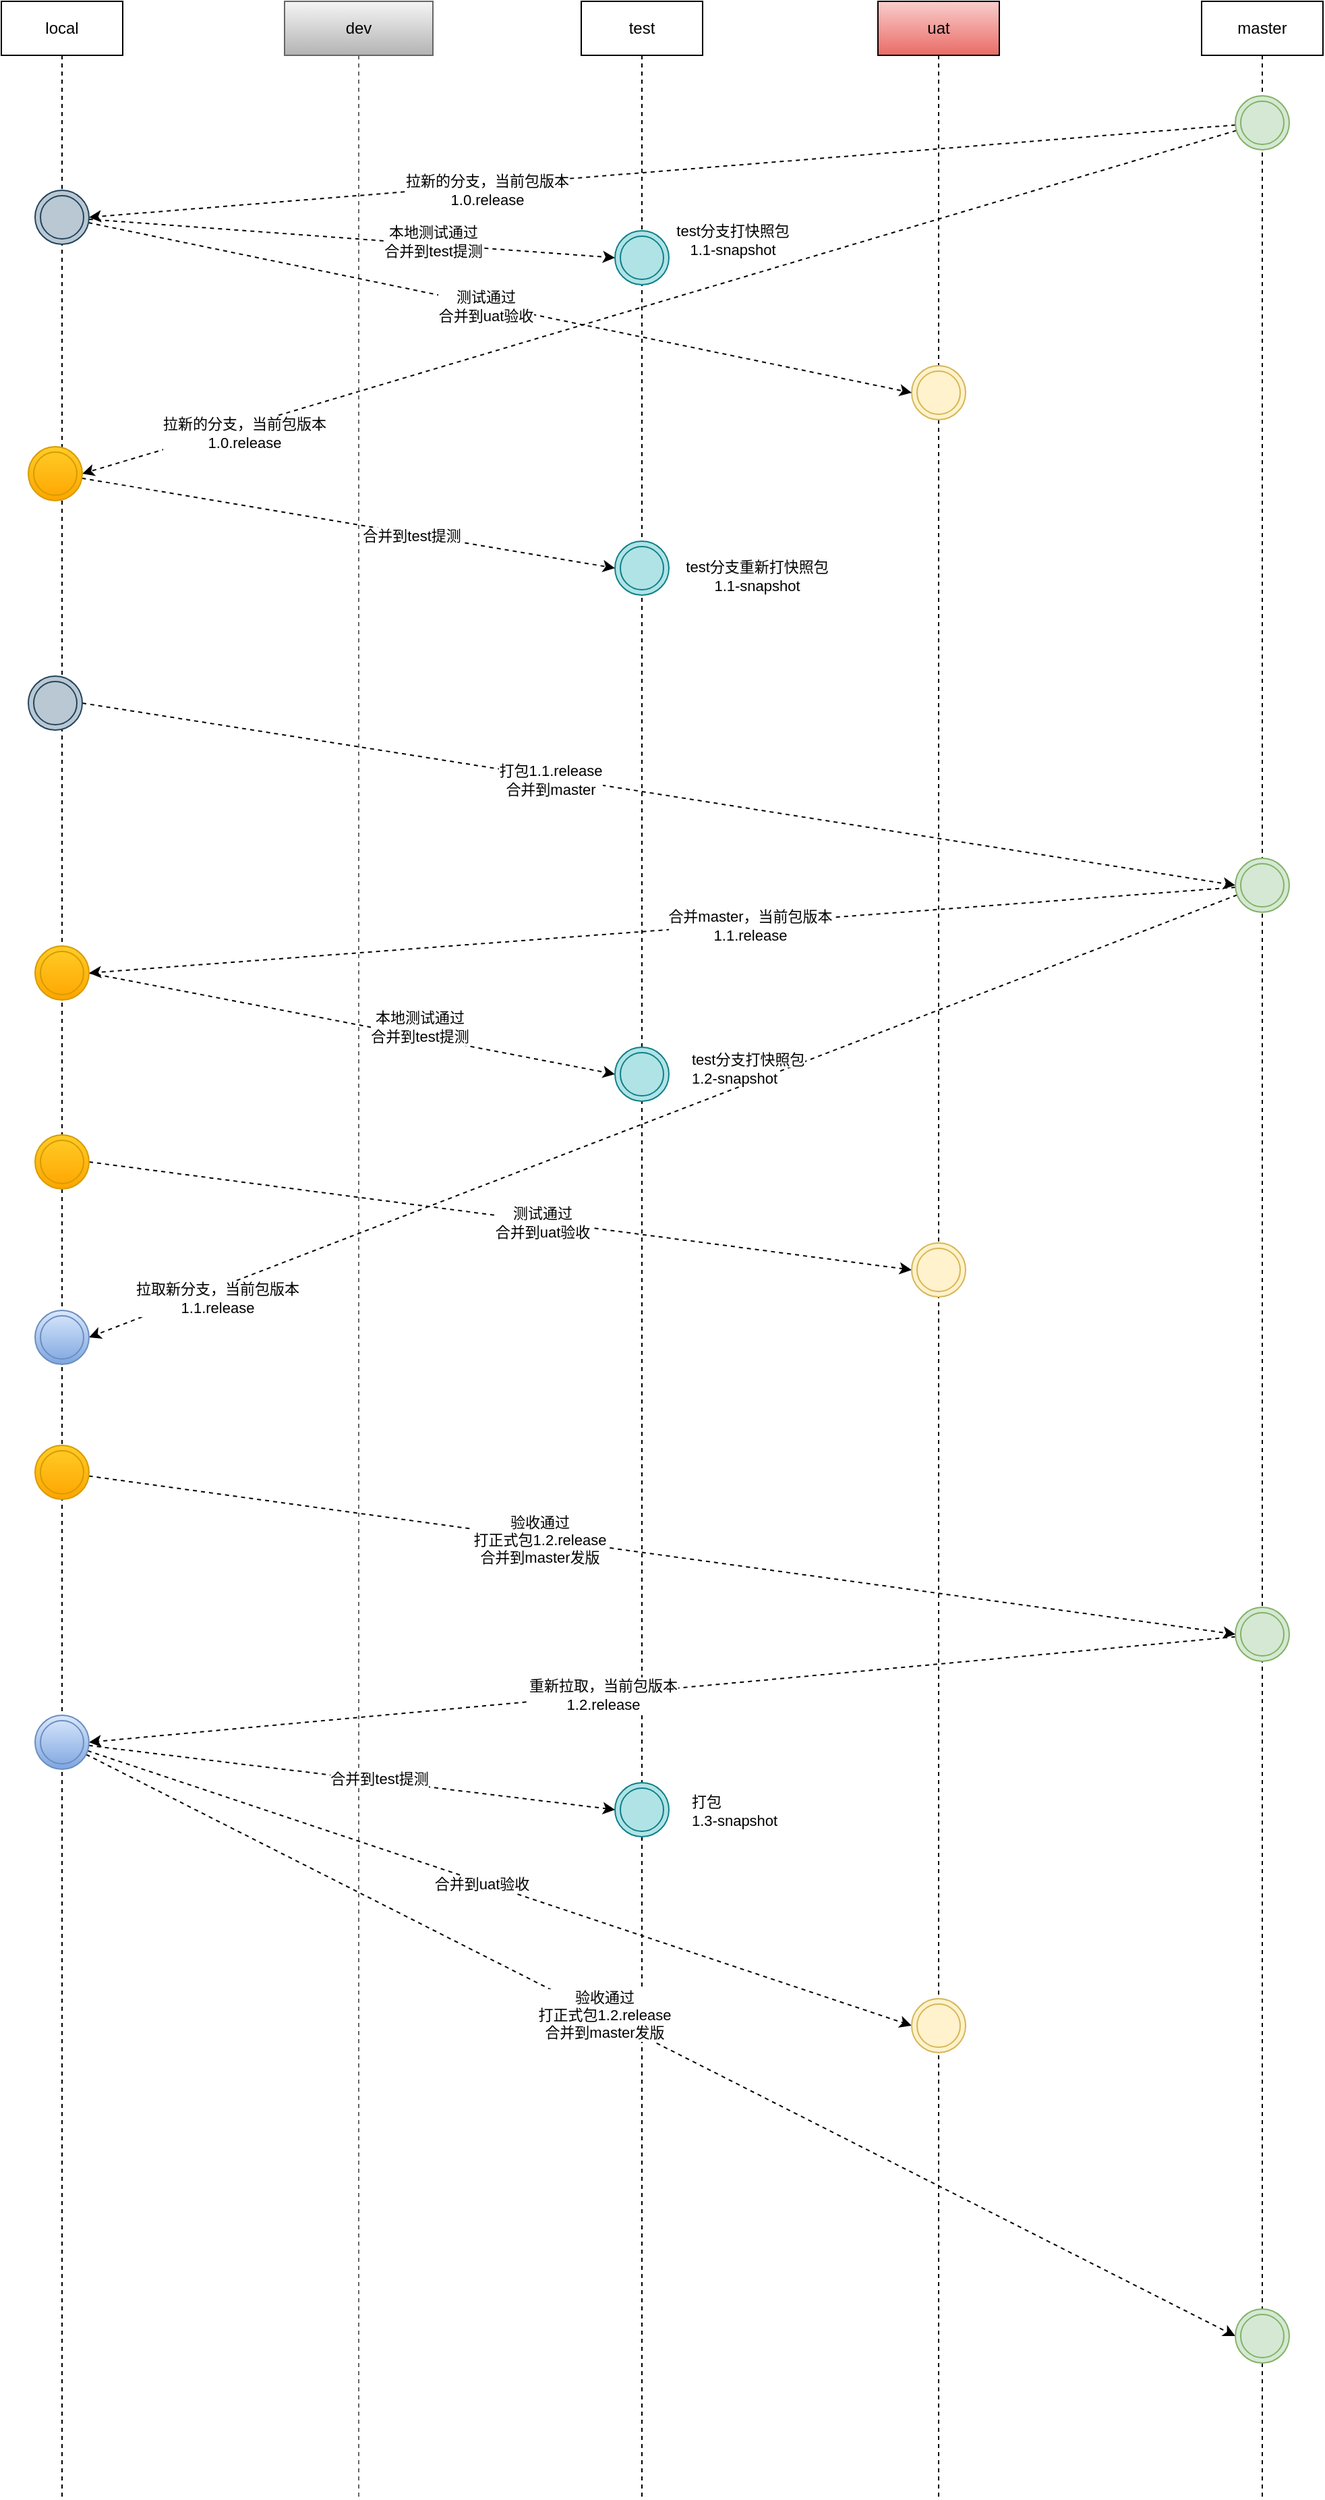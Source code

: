 <mxfile version="21.5.2" type="github">
  <diagram name="第 1 页" id="kWR0HwdJ2AVIR2OB0LP1">
    <mxGraphModel dx="2112" dy="1939" grid="1" gridSize="10" guides="1" tooltips="1" connect="1" arrows="1" fold="1" page="1" pageScale="1" pageWidth="827" pageHeight="1169" math="0" shadow="0">
      <root>
        <mxCell id="0" />
        <mxCell id="1" parent="0" />
        <mxCell id="gUCkD3Z5L_mQMOncsRFA-1" value="test" style="shape=umlLifeline;perimeter=lifelinePerimeter;whiteSpace=wrap;html=1;container=1;dropTarget=0;collapsible=0;recursiveResize=0;outlineConnect=0;portConstraint=eastwest;newEdgeStyle={&quot;edgeStyle&quot;:&quot;elbowEdgeStyle&quot;,&quot;elbow&quot;:&quot;vertical&quot;,&quot;curved&quot;:0,&quot;rounded&quot;:0};" vertex="1" parent="1">
          <mxGeometry x="50" y="-70" width="90" height="1850" as="geometry" />
        </mxCell>
        <mxCell id="gUCkD3Z5L_mQMOncsRFA-2" value="uat" style="shape=umlLifeline;perimeter=lifelinePerimeter;whiteSpace=wrap;html=1;container=1;dropTarget=0;collapsible=0;recursiveResize=0;outlineConnect=0;portConstraint=eastwest;newEdgeStyle={&quot;edgeStyle&quot;:&quot;elbowEdgeStyle&quot;,&quot;elbow&quot;:&quot;vertical&quot;,&quot;curved&quot;:0,&quot;rounded&quot;:0};fillColor=#f8cecc;gradientColor=#ea6b66;strokeColor=#000000;" vertex="1" parent="1">
          <mxGeometry x="270" y="-70" width="90" height="1850" as="geometry" />
        </mxCell>
        <mxCell id="gUCkD3Z5L_mQMOncsRFA-3" value="master" style="shape=umlLifeline;perimeter=lifelinePerimeter;whiteSpace=wrap;html=1;container=1;dropTarget=0;collapsible=0;recursiveResize=0;outlineConnect=0;portConstraint=eastwest;newEdgeStyle={&quot;edgeStyle&quot;:&quot;elbowEdgeStyle&quot;,&quot;elbow&quot;:&quot;vertical&quot;,&quot;curved&quot;:0,&quot;rounded&quot;:0};" vertex="1" parent="1">
          <mxGeometry x="510" y="-70" width="90" height="1850" as="geometry" />
        </mxCell>
        <mxCell id="gUCkD3Z5L_mQMOncsRFA-4" value="" style="ellipse;shape=doubleEllipse;whiteSpace=wrap;html=1;aspect=fixed;fillColor=#b0e3e6;strokeColor=#0e8088;" vertex="1" parent="1">
          <mxGeometry x="75" y="100" width="40" height="40" as="geometry" />
        </mxCell>
        <mxCell id="gUCkD3Z5L_mQMOncsRFA-5" value="" style="ellipse;shape=doubleEllipse;whiteSpace=wrap;html=1;aspect=fixed;fillColor=#fff2cc;strokeColor=#d6b656;" vertex="1" parent="1">
          <mxGeometry x="295" y="200" width="40" height="40" as="geometry" />
        </mxCell>
        <mxCell id="gUCkD3Z5L_mQMOncsRFA-10" style="rounded=0;orthogonalLoop=1;jettySize=auto;html=1;entryX=1;entryY=0.5;entryDx=0;entryDy=0;dashed=1;" edge="1" parent="1" source="gUCkD3Z5L_mQMOncsRFA-6" target="gUCkD3Z5L_mQMOncsRFA-20">
          <mxGeometry relative="1" as="geometry">
            <mxPoint x="-110" y="110" as="targetPoint" />
          </mxGeometry>
        </mxCell>
        <mxCell id="gUCkD3Z5L_mQMOncsRFA-136" value="拉新的分支，当前包版本&lt;br&gt;1.0.release" style="edgeLabel;html=1;align=center;verticalAlign=middle;resizable=0;points=[];" vertex="1" connectable="0" parent="gUCkD3Z5L_mQMOncsRFA-10">
          <mxGeometry x="-0.135" y="2" relative="1" as="geometry">
            <mxPoint x="-188" y="17" as="offset" />
          </mxGeometry>
        </mxCell>
        <mxCell id="gUCkD3Z5L_mQMOncsRFA-12" style="rounded=0;orthogonalLoop=1;jettySize=auto;html=1;entryX=1;entryY=0.5;entryDx=0;entryDy=0;dashed=1;" edge="1" parent="1" source="gUCkD3Z5L_mQMOncsRFA-6" target="gUCkD3Z5L_mQMOncsRFA-21">
          <mxGeometry relative="1" as="geometry">
            <mxPoint x="-110" y="280" as="targetPoint" />
          </mxGeometry>
        </mxCell>
        <mxCell id="gUCkD3Z5L_mQMOncsRFA-150" value="拉新的分支，当前包版本&lt;br style=&quot;border-color: var(--border-color);&quot;&gt;1.0.release" style="edgeLabel;html=1;align=center;verticalAlign=middle;resizable=0;points=[];" vertex="1" connectable="0" parent="gUCkD3Z5L_mQMOncsRFA-12">
          <mxGeometry x="0.102" y="1" relative="1" as="geometry">
            <mxPoint x="-265" y="83" as="offset" />
          </mxGeometry>
        </mxCell>
        <mxCell id="gUCkD3Z5L_mQMOncsRFA-6" value="" style="ellipse;shape=doubleEllipse;whiteSpace=wrap;html=1;aspect=fixed;fillColor=#d5e8d4;strokeColor=#82b366;" vertex="1" parent="1">
          <mxGeometry x="535" width="40" height="40" as="geometry" />
        </mxCell>
        <mxCell id="gUCkD3Z5L_mQMOncsRFA-8" value="dev" style="shape=umlLifeline;perimeter=lifelinePerimeter;whiteSpace=wrap;html=1;container=1;dropTarget=0;collapsible=0;recursiveResize=0;outlineConnect=0;portConstraint=eastwest;newEdgeStyle={&quot;edgeStyle&quot;:&quot;elbowEdgeStyle&quot;,&quot;elbow&quot;:&quot;vertical&quot;,&quot;curved&quot;:0,&quot;rounded&quot;:0};fillColor=#f5f5f5;gradientColor=#b3b3b3;strokeColor=#666666;" vertex="1" parent="1">
          <mxGeometry x="-170" y="-70" width="110" height="1850" as="geometry" />
        </mxCell>
        <mxCell id="gUCkD3Z5L_mQMOncsRFA-14" value="" style="ellipse;shape=doubleEllipse;whiteSpace=wrap;html=1;aspect=fixed;fillColor=#b0e3e6;strokeColor=#0e8088;" vertex="1" parent="1">
          <mxGeometry x="75" y="330" width="40" height="40" as="geometry" />
        </mxCell>
        <mxCell id="gUCkD3Z5L_mQMOncsRFA-19" value="local" style="shape=umlLifeline;perimeter=lifelinePerimeter;whiteSpace=wrap;html=1;container=1;dropTarget=0;collapsible=0;recursiveResize=0;outlineConnect=0;portConstraint=eastwest;newEdgeStyle={&quot;edgeStyle&quot;:&quot;elbowEdgeStyle&quot;,&quot;elbow&quot;:&quot;vertical&quot;,&quot;curved&quot;:0,&quot;rounded&quot;:0};" vertex="1" parent="1">
          <mxGeometry x="-380" y="-70" width="90" height="1850" as="geometry" />
        </mxCell>
        <mxCell id="gUCkD3Z5L_mQMOncsRFA-23" style="rounded=0;orthogonalLoop=1;jettySize=auto;html=1;dashed=1;entryX=0;entryY=0.5;entryDx=0;entryDy=0;" edge="1" parent="1" source="gUCkD3Z5L_mQMOncsRFA-20" target="gUCkD3Z5L_mQMOncsRFA-4">
          <mxGeometry relative="1" as="geometry">
            <mxPoint x="-148.927" y="173.537" as="targetPoint" />
          </mxGeometry>
        </mxCell>
        <mxCell id="gUCkD3Z5L_mQMOncsRFA-135" value="本地测试通过&lt;br&gt;合并到test提测" style="edgeLabel;html=1;align=center;verticalAlign=middle;resizable=0;points=[];" vertex="1" connectable="0" parent="gUCkD3Z5L_mQMOncsRFA-23">
          <mxGeometry x="0.3" y="2" relative="1" as="geometry">
            <mxPoint x="1" as="offset" />
          </mxGeometry>
        </mxCell>
        <mxCell id="gUCkD3Z5L_mQMOncsRFA-30" style="rounded=0;orthogonalLoop=1;jettySize=auto;html=1;entryX=0;entryY=0.5;entryDx=0;entryDy=0;dashed=1;" edge="1" parent="1" source="gUCkD3Z5L_mQMOncsRFA-20" target="gUCkD3Z5L_mQMOncsRFA-5">
          <mxGeometry relative="1" as="geometry" />
        </mxCell>
        <mxCell id="gUCkD3Z5L_mQMOncsRFA-134" value="测试通过&lt;br&gt;合并到uat验收" style="edgeLabel;html=1;align=center;verticalAlign=middle;resizable=0;points=[];" vertex="1" connectable="0" parent="gUCkD3Z5L_mQMOncsRFA-30">
          <mxGeometry x="0.13" y="-1" relative="1" as="geometry">
            <mxPoint x="-50" y="-10" as="offset" />
          </mxGeometry>
        </mxCell>
        <mxCell id="gUCkD3Z5L_mQMOncsRFA-114" style="rounded=0;orthogonalLoop=1;jettySize=auto;html=1;entryX=0;entryY=0.5;entryDx=0;entryDy=0;dashed=1;exitX=1;exitY=0.5;exitDx=0;exitDy=0;" edge="1" parent="1" source="gUCkD3Z5L_mQMOncsRFA-133" target="gUCkD3Z5L_mQMOncsRFA-32">
          <mxGeometry relative="1" as="geometry">
            <mxPoint x="295" y="360" as="targetPoint" />
          </mxGeometry>
        </mxCell>
        <mxCell id="gUCkD3Z5L_mQMOncsRFA-117" value="打包1.1.release&lt;br&gt;合并到master" style="edgeLabel;html=1;align=center;verticalAlign=middle;resizable=0;points=[];" vertex="1" connectable="0" parent="gUCkD3Z5L_mQMOncsRFA-114">
          <mxGeometry x="-0.222" y="-1" relative="1" as="geometry">
            <mxPoint x="15" y="3" as="offset" />
          </mxGeometry>
        </mxCell>
        <mxCell id="gUCkD3Z5L_mQMOncsRFA-20" value="" style="ellipse;shape=doubleEllipse;whiteSpace=wrap;html=1;aspect=fixed;fillColor=#bac8d3;strokeColor=#23445d;" vertex="1" parent="1">
          <mxGeometry x="-355" y="70" width="40" height="40" as="geometry" />
        </mxCell>
        <mxCell id="gUCkD3Z5L_mQMOncsRFA-25" style="rounded=0;orthogonalLoop=1;jettySize=auto;html=1;entryX=0;entryY=0.5;entryDx=0;entryDy=0;dashed=1;" edge="1" parent="1" source="gUCkD3Z5L_mQMOncsRFA-21" target="gUCkD3Z5L_mQMOncsRFA-14">
          <mxGeometry relative="1" as="geometry">
            <mxPoint x="-150" y="735.16" as="targetPoint" />
          </mxGeometry>
        </mxCell>
        <mxCell id="gUCkD3Z5L_mQMOncsRFA-138" value="合并到test提测" style="edgeLabel;html=1;align=center;verticalAlign=middle;resizable=0;points=[];" vertex="1" connectable="0" parent="gUCkD3Z5L_mQMOncsRFA-25">
          <mxGeometry x="0.236" y="-1" relative="1" as="geometry">
            <mxPoint as="offset" />
          </mxGeometry>
        </mxCell>
        <mxCell id="gUCkD3Z5L_mQMOncsRFA-36" style="rounded=0;orthogonalLoop=1;jettySize=auto;html=1;entryX=0;entryY=0.5;entryDx=0;entryDy=0;dashed=1;exitX=1;exitY=0.5;exitDx=0;exitDy=0;strokeColor=#000000;" edge="1" parent="1" source="gUCkD3Z5L_mQMOncsRFA-140" target="gUCkD3Z5L_mQMOncsRFA-35">
          <mxGeometry relative="1" as="geometry" />
        </mxCell>
        <mxCell id="gUCkD3Z5L_mQMOncsRFA-131" value="测试通过&lt;br&gt;合并到uat验收" style="edgeLabel;html=1;align=center;verticalAlign=middle;resizable=0;points=[];" vertex="1" connectable="0" parent="gUCkD3Z5L_mQMOncsRFA-36">
          <mxGeometry x="0.0" y="-4" relative="1" as="geometry">
            <mxPoint x="31" y="1" as="offset" />
          </mxGeometry>
        </mxCell>
        <mxCell id="gUCkD3Z5L_mQMOncsRFA-124" style="rounded=0;orthogonalLoop=1;jettySize=auto;html=1;entryX=0;entryY=0.5;entryDx=0;entryDy=0;dashed=1;strokeColor=#000000;exitX=1;exitY=0.5;exitDx=0;exitDy=0;" edge="1" parent="1" source="gUCkD3Z5L_mQMOncsRFA-132" target="gUCkD3Z5L_mQMOncsRFA-123">
          <mxGeometry relative="1" as="geometry" />
        </mxCell>
        <mxCell id="gUCkD3Z5L_mQMOncsRFA-139" value="本地测试通过&lt;br&gt;合并到test提测" style="edgeLabel;html=1;align=center;verticalAlign=middle;resizable=0;points=[];" vertex="1" connectable="0" parent="gUCkD3Z5L_mQMOncsRFA-124">
          <mxGeometry x="0.245" y="-1" relative="1" as="geometry">
            <mxPoint x="2" y="-8" as="offset" />
          </mxGeometry>
        </mxCell>
        <mxCell id="gUCkD3Z5L_mQMOncsRFA-21" value="" style="ellipse;shape=doubleEllipse;whiteSpace=wrap;html=1;aspect=fixed;fillColor=#ffcd28;strokeColor=#d79b00;gradientColor=#ffa500;" vertex="1" parent="1">
          <mxGeometry x="-360" y="260" width="40" height="40" as="geometry" />
        </mxCell>
        <mxCell id="gUCkD3Z5L_mQMOncsRFA-120" style="rounded=0;orthogonalLoop=1;jettySize=auto;html=1;entryX=1;entryY=0.5;entryDx=0;entryDy=0;dashed=1;" edge="1" parent="1" source="gUCkD3Z5L_mQMOncsRFA-32" target="gUCkD3Z5L_mQMOncsRFA-119">
          <mxGeometry relative="1" as="geometry" />
        </mxCell>
        <mxCell id="gUCkD3Z5L_mQMOncsRFA-141" value="拉取新分支，当前包版本&lt;br style=&quot;border-color: var(--border-color);&quot;&gt;1.1.release" style="edgeLabel;html=1;align=center;verticalAlign=middle;resizable=0;points=[];" vertex="1" connectable="0" parent="gUCkD3Z5L_mQMOncsRFA-120">
          <mxGeometry x="-0.195" y="-3" relative="1" as="geometry">
            <mxPoint x="-413" y="169" as="offset" />
          </mxGeometry>
        </mxCell>
        <mxCell id="gUCkD3Z5L_mQMOncsRFA-122" style="rounded=0;orthogonalLoop=1;jettySize=auto;html=1;entryX=1;entryY=0.5;entryDx=0;entryDy=0;dashed=1;strokeColor=#000000;" edge="1" parent="1" source="gUCkD3Z5L_mQMOncsRFA-32" target="gUCkD3Z5L_mQMOncsRFA-132">
          <mxGeometry relative="1" as="geometry" />
        </mxCell>
        <mxCell id="gUCkD3Z5L_mQMOncsRFA-137" value="合并master，当前包版本&lt;br&gt;1.1.release" style="edgeLabel;html=1;align=center;verticalAlign=middle;resizable=0;points=[];" vertex="1" connectable="0" parent="gUCkD3Z5L_mQMOncsRFA-122">
          <mxGeometry x="-0.152" y="1" relative="1" as="geometry">
            <mxPoint as="offset" />
          </mxGeometry>
        </mxCell>
        <mxCell id="gUCkD3Z5L_mQMOncsRFA-32" value="" style="ellipse;shape=doubleEllipse;whiteSpace=wrap;html=1;aspect=fixed;fillColor=#d5e8d4;strokeColor=#82b366;" vertex="1" parent="1">
          <mxGeometry x="535" y="565" width="40" height="40" as="geometry" />
        </mxCell>
        <mxCell id="gUCkD3Z5L_mQMOncsRFA-35" value="" style="ellipse;shape=doubleEllipse;whiteSpace=wrap;html=1;aspect=fixed;fillColor=#fff2cc;strokeColor=#d6b656;" vertex="1" parent="1">
          <mxGeometry x="295" y="850" width="40" height="40" as="geometry" />
        </mxCell>
        <mxCell id="gUCkD3Z5L_mQMOncsRFA-145" style="rounded=0;orthogonalLoop=1;jettySize=auto;html=1;entryX=1;entryY=0.5;entryDx=0;entryDy=0;dashed=1;" edge="1" parent="1" source="gUCkD3Z5L_mQMOncsRFA-42" target="gUCkD3Z5L_mQMOncsRFA-144">
          <mxGeometry relative="1" as="geometry" />
        </mxCell>
        <mxCell id="gUCkD3Z5L_mQMOncsRFA-146" value="重新拉取，当前包版本&lt;br&gt;1.2.release" style="edgeLabel;html=1;align=center;verticalAlign=middle;resizable=0;points=[];" vertex="1" connectable="0" parent="gUCkD3Z5L_mQMOncsRFA-145">
          <mxGeometry x="0.103" y="-1" relative="1" as="geometry">
            <mxPoint y="1" as="offset" />
          </mxGeometry>
        </mxCell>
        <mxCell id="gUCkD3Z5L_mQMOncsRFA-42" value="" style="ellipse;shape=doubleEllipse;whiteSpace=wrap;html=1;aspect=fixed;fillColor=#d5e8d4;strokeColor=#82b366;" vertex="1" parent="1">
          <mxGeometry x="535" y="1120" width="40" height="40" as="geometry" />
        </mxCell>
        <mxCell id="gUCkD3Z5L_mQMOncsRFA-90" value="test分支重新打快照包&lt;br style=&quot;border-color: var(--border-color);&quot;&gt;1.1-snapshot" style="edgeLabel;html=1;align=center;verticalAlign=middle;resizable=0;points=[];" vertex="1" connectable="0" parent="1">
          <mxGeometry x="190.004" y="350.002" as="geometry">
            <mxPoint x="-10" y="6" as="offset" />
          </mxGeometry>
        </mxCell>
        <mxCell id="gUCkD3Z5L_mQMOncsRFA-100" value="test分支打快照包&lt;br&gt;1.1-snapshot" style="edgeLabel;html=1;align=center;verticalAlign=middle;resizable=0;points=[];" vertex="1" connectable="0" parent="1">
          <mxGeometry x="170.0" y="130.004" as="geometry">
            <mxPoint x="-8" y="-23" as="offset" />
          </mxGeometry>
        </mxCell>
        <mxCell id="gUCkD3Z5L_mQMOncsRFA-119" value="" style="ellipse;shape=doubleEllipse;whiteSpace=wrap;html=1;aspect=fixed;fillColor=#dae8fc;strokeColor=#6c8ebf;gradientColor=#7ea6e0;" vertex="1" parent="1">
          <mxGeometry x="-355" y="900" width="40" height="40" as="geometry" />
        </mxCell>
        <mxCell id="gUCkD3Z5L_mQMOncsRFA-123" value="" style="ellipse;shape=doubleEllipse;whiteSpace=wrap;html=1;aspect=fixed;fillColor=#b0e3e6;strokeColor=#0e8088;" vertex="1" parent="1">
          <mxGeometry x="75" y="705" width="40" height="40" as="geometry" />
        </mxCell>
        <mxCell id="gUCkD3Z5L_mQMOncsRFA-126" value="&lt;span style=&quot;color: rgb(0, 0, 0); font-family: Helvetica; font-size: 11px; font-style: normal; font-variant-ligatures: normal; font-variant-caps: normal; font-weight: 400; letter-spacing: normal; orphans: 2; text-align: center; text-indent: 0px; text-transform: none; widows: 2; word-spacing: 0px; -webkit-text-stroke-width: 0px; background-color: rgb(255, 255, 255); text-decoration-thickness: initial; text-decoration-style: initial; text-decoration-color: initial; float: none; display: inline !important;&quot;&gt;test分支打快照包&lt;/span&gt;&lt;br style=&quot;border-color: var(--border-color); color: rgb(0, 0, 0); font-family: Helvetica; font-size: 11px; font-style: normal; font-variant-ligatures: normal; font-variant-caps: normal; font-weight: 400; letter-spacing: normal; orphans: 2; text-align: center; text-indent: 0px; text-transform: none; widows: 2; word-spacing: 0px; -webkit-text-stroke-width: 0px; text-decoration-thickness: initial; text-decoration-style: initial; text-decoration-color: initial;&quot;&gt;&lt;span style=&quot;color: rgb(0, 0, 0); font-family: Helvetica; font-size: 11px; font-style: normal; font-variant-ligatures: normal; font-variant-caps: normal; font-weight: 400; letter-spacing: normal; orphans: 2; text-align: center; text-indent: 0px; text-transform: none; widows: 2; word-spacing: 0px; -webkit-text-stroke-width: 0px; background-color: rgb(255, 255, 255); text-decoration-thickness: initial; text-decoration-style: initial; text-decoration-color: initial; float: none; display: inline !important;&quot;&gt;1.2-snapshot&lt;/span&gt;" style="text;whiteSpace=wrap;html=1;" vertex="1" parent="1">
          <mxGeometry x="130" y="700" width="100" height="50" as="geometry" />
        </mxCell>
        <mxCell id="gUCkD3Z5L_mQMOncsRFA-128" value="" style="ellipse;shape=doubleEllipse;whiteSpace=wrap;html=1;aspect=fixed;fillColor=#b0e3e6;strokeColor=#0e8088;" vertex="1" parent="1">
          <mxGeometry x="75" y="1250" width="40" height="40" as="geometry" />
        </mxCell>
        <mxCell id="gUCkD3Z5L_mQMOncsRFA-130" value="&lt;span style=&quot;color: rgb(0, 0, 0); font-family: Helvetica; font-size: 11px; font-style: normal; font-variant-ligatures: normal; font-variant-caps: normal; font-weight: 400; letter-spacing: normal; orphans: 2; text-align: center; text-indent: 0px; text-transform: none; widows: 2; word-spacing: 0px; -webkit-text-stroke-width: 0px; background-color: rgb(255, 255, 255); text-decoration-thickness: initial; text-decoration-style: initial; text-decoration-color: initial; float: none; display: inline !important;&quot;&gt;打包&lt;/span&gt;&lt;br style=&quot;border-color: var(--border-color); color: rgb(0, 0, 0); font-family: Helvetica; font-size: 11px; font-style: normal; font-variant-ligatures: normal; font-variant-caps: normal; font-weight: 400; letter-spacing: normal; orphans: 2; text-align: center; text-indent: 0px; text-transform: none; widows: 2; word-spacing: 0px; -webkit-text-stroke-width: 0px; text-decoration-thickness: initial; text-decoration-style: initial; text-decoration-color: initial;&quot;&gt;&lt;span style=&quot;color: rgb(0, 0, 0); font-family: Helvetica; font-size: 11px; font-style: normal; font-variant-ligatures: normal; font-variant-caps: normal; font-weight: 400; letter-spacing: normal; orphans: 2; text-align: center; text-indent: 0px; text-transform: none; widows: 2; word-spacing: 0px; -webkit-text-stroke-width: 0px; background-color: rgb(255, 255, 255); text-decoration-thickness: initial; text-decoration-style: initial; text-decoration-color: initial; float: none; display: inline !important;&quot;&gt;1.3-snapshot&lt;/span&gt;" style="text;whiteSpace=wrap;html=1;" vertex="1" parent="1">
          <mxGeometry x="130" y="1250" width="100" height="50" as="geometry" />
        </mxCell>
        <mxCell id="gUCkD3Z5L_mQMOncsRFA-132" value="" style="ellipse;shape=doubleEllipse;whiteSpace=wrap;html=1;aspect=fixed;fillColor=#ffcd28;strokeColor=#d79b00;gradientColor=#ffa500;" vertex="1" parent="1">
          <mxGeometry x="-355" y="630" width="40" height="40" as="geometry" />
        </mxCell>
        <mxCell id="gUCkD3Z5L_mQMOncsRFA-133" value="" style="ellipse;shape=doubleEllipse;whiteSpace=wrap;html=1;aspect=fixed;fillColor=#bac8d3;strokeColor=#23445d;" vertex="1" parent="1">
          <mxGeometry x="-360" y="430" width="40" height="40" as="geometry" />
        </mxCell>
        <mxCell id="gUCkD3Z5L_mQMOncsRFA-140" value="" style="ellipse;shape=doubleEllipse;whiteSpace=wrap;html=1;aspect=fixed;fillColor=#ffcd28;strokeColor=#d79b00;gradientColor=#ffa500;" vertex="1" parent="1">
          <mxGeometry x="-355" y="770" width="40" height="40" as="geometry" />
        </mxCell>
        <mxCell id="gUCkD3Z5L_mQMOncsRFA-148" style="rounded=0;orthogonalLoop=1;jettySize=auto;html=1;entryX=0;entryY=0.5;entryDx=0;entryDy=0;dashed=1;" edge="1" parent="1" source="gUCkD3Z5L_mQMOncsRFA-144" target="gUCkD3Z5L_mQMOncsRFA-128">
          <mxGeometry relative="1" as="geometry" />
        </mxCell>
        <mxCell id="gUCkD3Z5L_mQMOncsRFA-149" value="合并到test提测" style="edgeLabel;html=1;align=center;verticalAlign=middle;resizable=0;points=[];" vertex="1" connectable="0" parent="gUCkD3Z5L_mQMOncsRFA-148">
          <mxGeometry x="0.102" y="1" relative="1" as="geometry">
            <mxPoint y="-1" as="offset" />
          </mxGeometry>
        </mxCell>
        <mxCell id="gUCkD3Z5L_mQMOncsRFA-156" style="rounded=0;orthogonalLoop=1;jettySize=auto;html=1;entryX=0;entryY=0.5;entryDx=0;entryDy=0;dashed=1;" edge="1" parent="1" source="gUCkD3Z5L_mQMOncsRFA-144" target="gUCkD3Z5L_mQMOncsRFA-155">
          <mxGeometry relative="1" as="geometry" />
        </mxCell>
        <mxCell id="gUCkD3Z5L_mQMOncsRFA-157" value="合并到uat验收" style="edgeLabel;html=1;align=center;verticalAlign=middle;resizable=0;points=[];" vertex="1" connectable="0" parent="gUCkD3Z5L_mQMOncsRFA-156">
          <mxGeometry x="-0.043" y="-1" relative="1" as="geometry">
            <mxPoint as="offset" />
          </mxGeometry>
        </mxCell>
        <mxCell id="gUCkD3Z5L_mQMOncsRFA-169" style="rounded=0;orthogonalLoop=1;jettySize=auto;html=1;entryX=0;entryY=0.5;entryDx=0;entryDy=0;dashed=1;" edge="1" parent="1" source="gUCkD3Z5L_mQMOncsRFA-144" target="gUCkD3Z5L_mQMOncsRFA-160">
          <mxGeometry relative="1" as="geometry" />
        </mxCell>
        <mxCell id="gUCkD3Z5L_mQMOncsRFA-170" value="验收通过&lt;br style=&quot;border-color: var(--border-color);&quot;&gt;打正式包1.2.release&lt;br style=&quot;border-color: var(--border-color);&quot;&gt;合并到master发版" style="edgeLabel;html=1;align=center;verticalAlign=middle;resizable=0;points=[];" vertex="1" connectable="0" parent="gUCkD3Z5L_mQMOncsRFA-169">
          <mxGeometry x="-0.1" y="1" relative="1" as="geometry">
            <mxPoint as="offset" />
          </mxGeometry>
        </mxCell>
        <mxCell id="gUCkD3Z5L_mQMOncsRFA-144" value="" style="ellipse;shape=doubleEllipse;whiteSpace=wrap;html=1;aspect=fixed;fillColor=#dae8fc;strokeColor=#6c8ebf;gradientColor=#7ea6e0;" vertex="1" parent="1">
          <mxGeometry x="-355" y="1200" width="40" height="40" as="geometry" />
        </mxCell>
        <mxCell id="gUCkD3Z5L_mQMOncsRFA-155" value="" style="ellipse;shape=doubleEllipse;whiteSpace=wrap;html=1;aspect=fixed;fillColor=#fff2cc;strokeColor=#d6b656;" vertex="1" parent="1">
          <mxGeometry x="295" y="1410" width="40" height="40" as="geometry" />
        </mxCell>
        <mxCell id="gUCkD3Z5L_mQMOncsRFA-160" value="" style="ellipse;shape=doubleEllipse;whiteSpace=wrap;html=1;aspect=fixed;fillColor=#d5e8d4;strokeColor=#82b366;" vertex="1" parent="1">
          <mxGeometry x="535" y="1640" width="40" height="40" as="geometry" />
        </mxCell>
        <mxCell id="gUCkD3Z5L_mQMOncsRFA-164" style="rounded=0;orthogonalLoop=1;jettySize=auto;html=1;entryX=0;entryY=0.5;entryDx=0;entryDy=0;dashed=1;" edge="1" parent="1" source="gUCkD3Z5L_mQMOncsRFA-163" target="gUCkD3Z5L_mQMOncsRFA-42">
          <mxGeometry relative="1" as="geometry" />
        </mxCell>
        <mxCell id="gUCkD3Z5L_mQMOncsRFA-166" value="验收通过&lt;br&gt;打正式包1.2.release&lt;br&gt;合并到master发版" style="edgeLabel;html=1;align=center;verticalAlign=middle;resizable=0;points=[];" vertex="1" connectable="0" parent="gUCkD3Z5L_mQMOncsRFA-164">
          <mxGeometry x="-0.215" y="-1" relative="1" as="geometry">
            <mxPoint as="offset" />
          </mxGeometry>
        </mxCell>
        <mxCell id="gUCkD3Z5L_mQMOncsRFA-163" value="" style="ellipse;shape=doubleEllipse;whiteSpace=wrap;html=1;aspect=fixed;fillColor=#ffcd28;strokeColor=#d79b00;gradientColor=#ffa500;" vertex="1" parent="1">
          <mxGeometry x="-355" y="1000" width="40" height="40" as="geometry" />
        </mxCell>
      </root>
    </mxGraphModel>
  </diagram>
</mxfile>
